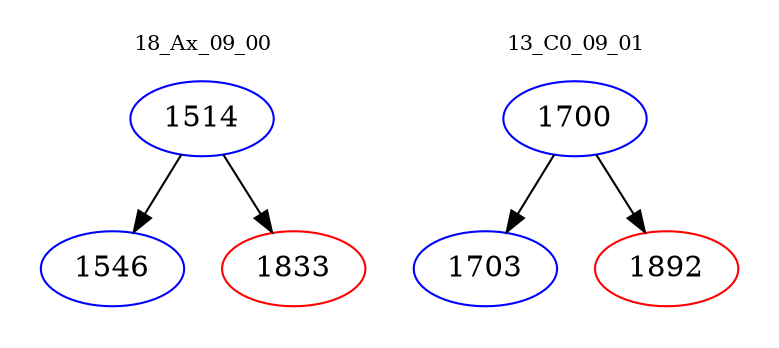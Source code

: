 digraph{
subgraph cluster_0 {
color = white
label = "18_Ax_09_00";
fontsize=10;
T0_1514 [label="1514", color="blue"]
T0_1514 -> T0_1546 [color="black"]
T0_1546 [label="1546", color="blue"]
T0_1514 -> T0_1833 [color="black"]
T0_1833 [label="1833", color="red"]
}
subgraph cluster_1 {
color = white
label = "13_C0_09_01";
fontsize=10;
T1_1700 [label="1700", color="blue"]
T1_1700 -> T1_1703 [color="black"]
T1_1703 [label="1703", color="blue"]
T1_1700 -> T1_1892 [color="black"]
T1_1892 [label="1892", color="red"]
}
}
